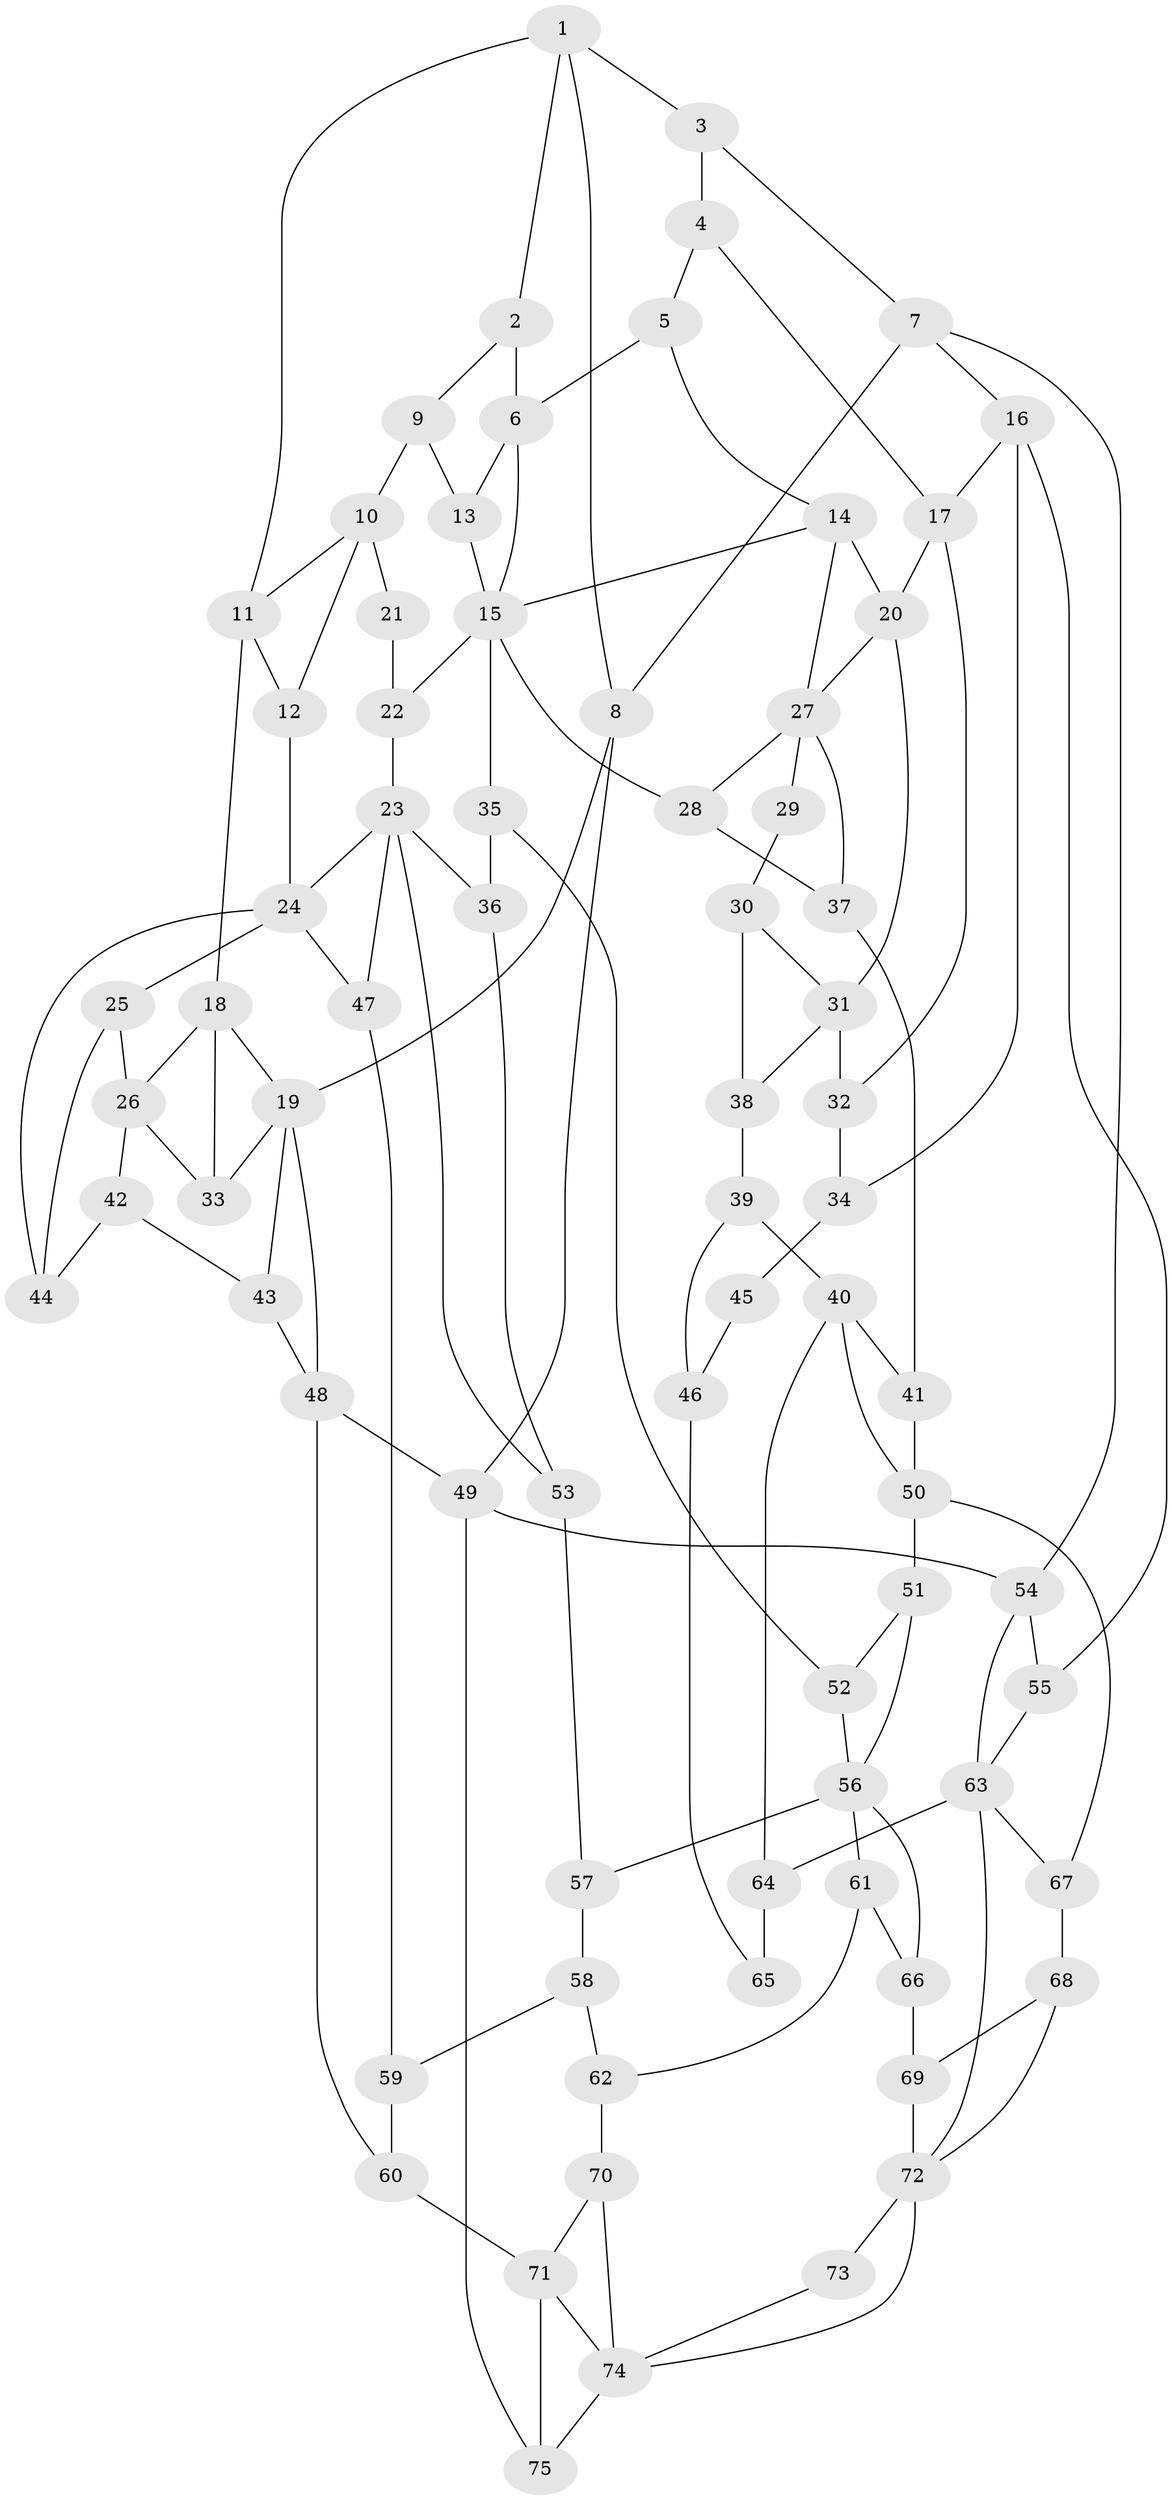 // original degree distribution, {3: 0.02666666666666667, 4: 0.23333333333333334, 5: 0.49333333333333335, 6: 0.24666666666666667}
// Generated by graph-tools (version 1.1) at 2025/38/03/09/25 02:38:49]
// undirected, 75 vertices, 129 edges
graph export_dot {
graph [start="1"]
  node [color=gray90,style=filled];
  1;
  2;
  3;
  4;
  5;
  6;
  7;
  8;
  9;
  10;
  11;
  12;
  13;
  14;
  15;
  16;
  17;
  18;
  19;
  20;
  21;
  22;
  23;
  24;
  25;
  26;
  27;
  28;
  29;
  30;
  31;
  32;
  33;
  34;
  35;
  36;
  37;
  38;
  39;
  40;
  41;
  42;
  43;
  44;
  45;
  46;
  47;
  48;
  49;
  50;
  51;
  52;
  53;
  54;
  55;
  56;
  57;
  58;
  59;
  60;
  61;
  62;
  63;
  64;
  65;
  66;
  67;
  68;
  69;
  70;
  71;
  72;
  73;
  74;
  75;
  1 -- 2 [weight=1.0];
  1 -- 3 [weight=1.0];
  1 -- 8 [weight=1.0];
  1 -- 11 [weight=1.0];
  2 -- 6 [weight=2.0];
  2 -- 9 [weight=2.0];
  3 -- 4 [weight=1.0];
  3 -- 7 [weight=1.0];
  4 -- 5 [weight=1.0];
  4 -- 17 [weight=1.0];
  5 -- 6 [weight=1.0];
  5 -- 14 [weight=1.0];
  6 -- 13 [weight=1.0];
  6 -- 15 [weight=1.0];
  7 -- 8 [weight=1.0];
  7 -- 16 [weight=1.0];
  7 -- 54 [weight=1.0];
  8 -- 19 [weight=1.0];
  8 -- 49 [weight=1.0];
  9 -- 10 [weight=2.0];
  9 -- 13 [weight=1.0];
  10 -- 11 [weight=1.0];
  10 -- 12 [weight=1.0];
  10 -- 21 [weight=2.0];
  11 -- 12 [weight=1.0];
  11 -- 18 [weight=1.0];
  12 -- 24 [weight=1.0];
  13 -- 15 [weight=1.0];
  14 -- 15 [weight=1.0];
  14 -- 20 [weight=1.0];
  14 -- 27 [weight=1.0];
  15 -- 22 [weight=1.0];
  15 -- 28 [weight=1.0];
  15 -- 35 [weight=1.0];
  16 -- 17 [weight=1.0];
  16 -- 34 [weight=2.0];
  16 -- 55 [weight=1.0];
  17 -- 20 [weight=1.0];
  17 -- 32 [weight=1.0];
  18 -- 19 [weight=1.0];
  18 -- 26 [weight=1.0];
  18 -- 33 [weight=1.0];
  19 -- 33 [weight=1.0];
  19 -- 43 [weight=1.0];
  19 -- 48 [weight=1.0];
  20 -- 27 [weight=1.0];
  20 -- 31 [weight=1.0];
  21 -- 22 [weight=1.0];
  22 -- 23 [weight=2.0];
  23 -- 24 [weight=1.0];
  23 -- 36 [weight=1.0];
  23 -- 47 [weight=1.0];
  23 -- 53 [weight=1.0];
  24 -- 25 [weight=1.0];
  24 -- 44 [weight=1.0];
  24 -- 47 [weight=1.0];
  25 -- 26 [weight=1.0];
  25 -- 44 [weight=1.0];
  26 -- 33 [weight=1.0];
  26 -- 42 [weight=1.0];
  27 -- 28 [weight=1.0];
  27 -- 29 [weight=2.0];
  27 -- 37 [weight=1.0];
  28 -- 37 [weight=1.0];
  29 -- 30 [weight=1.0];
  30 -- 31 [weight=1.0];
  30 -- 38 [weight=1.0];
  31 -- 32 [weight=2.0];
  31 -- 38 [weight=1.0];
  32 -- 34 [weight=2.0];
  34 -- 45 [weight=2.0];
  35 -- 36 [weight=1.0];
  35 -- 52 [weight=1.0];
  36 -- 53 [weight=1.0];
  37 -- 41 [weight=1.0];
  38 -- 39 [weight=1.0];
  39 -- 40 [weight=1.0];
  39 -- 46 [weight=1.0];
  40 -- 41 [weight=1.0];
  40 -- 50 [weight=1.0];
  40 -- 64 [weight=2.0];
  41 -- 50 [weight=1.0];
  42 -- 43 [weight=1.0];
  42 -- 44 [weight=1.0];
  43 -- 48 [weight=1.0];
  45 -- 46 [weight=1.0];
  46 -- 65 [weight=1.0];
  47 -- 59 [weight=1.0];
  48 -- 49 [weight=1.0];
  48 -- 60 [weight=2.0];
  49 -- 54 [weight=1.0];
  49 -- 75 [weight=1.0];
  50 -- 51 [weight=2.0];
  50 -- 67 [weight=1.0];
  51 -- 52 [weight=1.0];
  51 -- 56 [weight=1.0];
  52 -- 56 [weight=1.0];
  53 -- 57 [weight=2.0];
  54 -- 55 [weight=1.0];
  54 -- 63 [weight=1.0];
  55 -- 63 [weight=1.0];
  56 -- 57 [weight=2.0];
  56 -- 61 [weight=1.0];
  56 -- 66 [weight=1.0];
  57 -- 58 [weight=1.0];
  58 -- 59 [weight=1.0];
  58 -- 62 [weight=1.0];
  59 -- 60 [weight=1.0];
  60 -- 71 [weight=2.0];
  61 -- 62 [weight=1.0];
  61 -- 66 [weight=1.0];
  62 -- 70 [weight=1.0];
  63 -- 64 [weight=2.0];
  63 -- 67 [weight=1.0];
  63 -- 72 [weight=1.0];
  64 -- 65 [weight=2.0];
  66 -- 69 [weight=1.0];
  67 -- 68 [weight=1.0];
  68 -- 69 [weight=1.0];
  68 -- 72 [weight=1.0];
  69 -- 72 [weight=1.0];
  70 -- 71 [weight=1.0];
  70 -- 74 [weight=1.0];
  71 -- 74 [weight=1.0];
  71 -- 75 [weight=2.0];
  72 -- 73 [weight=2.0];
  72 -- 74 [weight=1.0];
  73 -- 74 [weight=1.0];
  74 -- 75 [weight=1.0];
}
